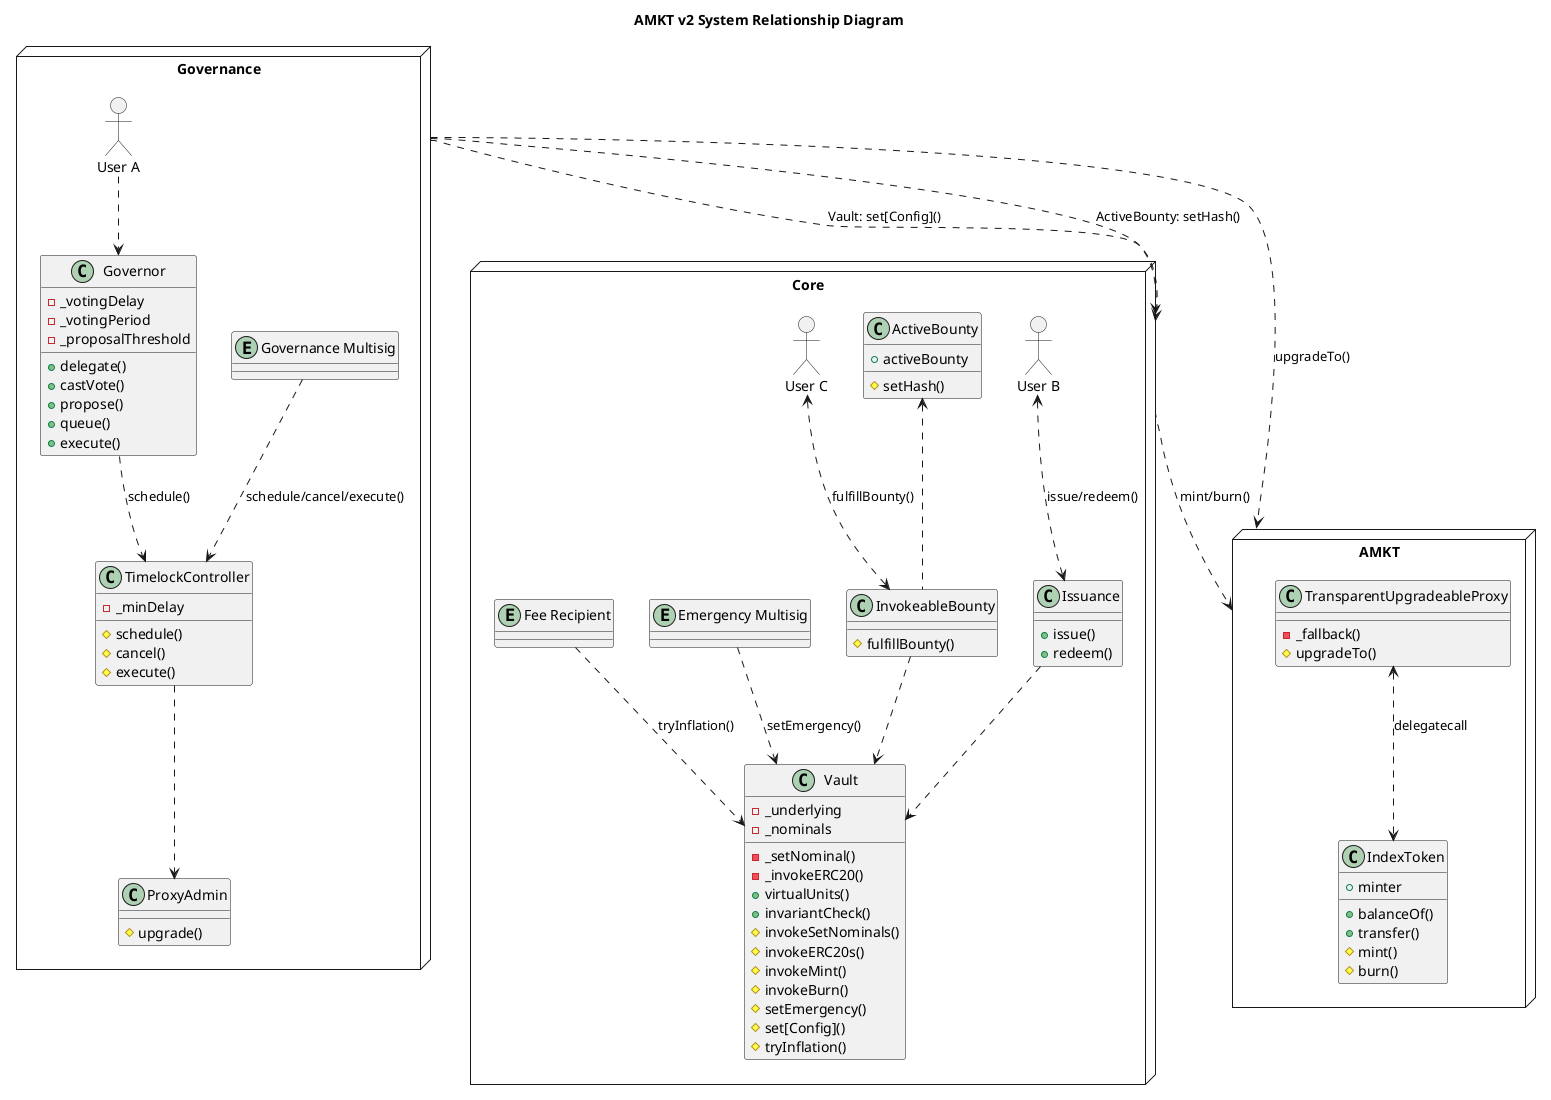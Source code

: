 @startuml system 
title AMKT v2 System Relationship Diagram
allow_mixing
node Governance {
    class TimelockController {
        -_minDelay
        #schedule()
        #cancel()
        #execute()
    }
    class Governor {
        -_votingDelay
        -_votingPeriod
        -_proposalThreshold
        +delegate()
        +castVote()
        +propose()
        +queue()
        +execute()
    }
    class ProxyAdmin {
        #upgrade()
    }
    entity "Governance Multisig"
    actor "User A"
}

node Core {
    class Vault {
        -_underlying
        -_nominals
        -_setNominal()
        -_invokeERC20()
        +virtualUnits()
        +invariantCheck()
        #invokeSetNominals()
        #invokeERC20s()
        #invokeMint()
        #invokeBurn()
        #setEmergency()
        #set[Config]()
        #tryInflation()
    }

    class InvokeableBounty {
        #fulfillBounty()
    }

    class ActiveBounty {
        +activeBounty
        #setHash()
    }

    class Issuance {
        +issue()
        +redeem()
    }
    actor "User B"
    actor "User C"
    entity "Emergency Multisig"
    entity "Fee Recipient"
}


node AMKT {
    class TransparentUpgradeableProxy {
        -_fallback()
        #upgradeTo()
    }
    class IndexToken {
        +minter
        +balanceOf()
        +transfer()
        #mint()
        #burn()
    }
}


"User A" ..> Governor
Governor ..> TimelockController: schedule()
TimelockController ..> ProxyAdmin
"Governance Multisig" ..> TimelockController: schedule/cancel/execute()

"User B" <..> Issuance: issue/redeem()
"User C" <..> InvokeableBounty: fulfillBounty()
Issuance ..> Vault
InvokeableBounty ..> Vault 
ActiveBounty <.. InvokeableBounty
"Emergency Multisig" ..> Vault: setEmergency()
"Fee Recipient" ..> Vault: tryInflation()

TransparentUpgradeableProxy <..> IndexToken: delegatecall

Governance ..> Core: Vault: set[Config]()
Governance ..> Core: ActiveBounty: setHash()
Core ..> AMKT: mint/burn()
Governance ..> AMKT: upgradeTo()
@enduml

